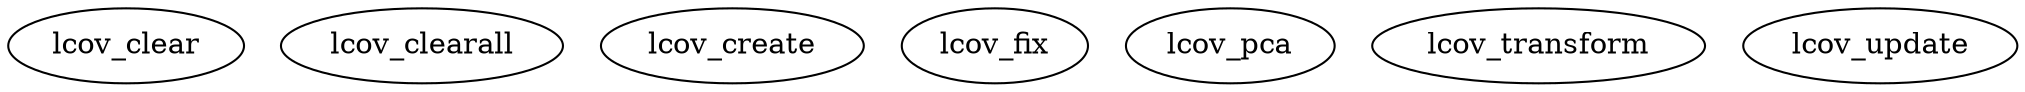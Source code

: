 /* Created by mdot for Matlab */
digraph m2html {

  lcov_clear [URL="lcov_clear.html"];
  lcov_clearall [URL="lcov_clearall.html"];
  lcov_create [URL="lcov_create.html"];
  lcov_fix [URL="lcov_fix.html"];
  lcov_pca [URL="lcov_pca.html"];
  lcov_transform [URL="lcov_transform.html"];
  lcov_update [URL="lcov_update.html"];
}